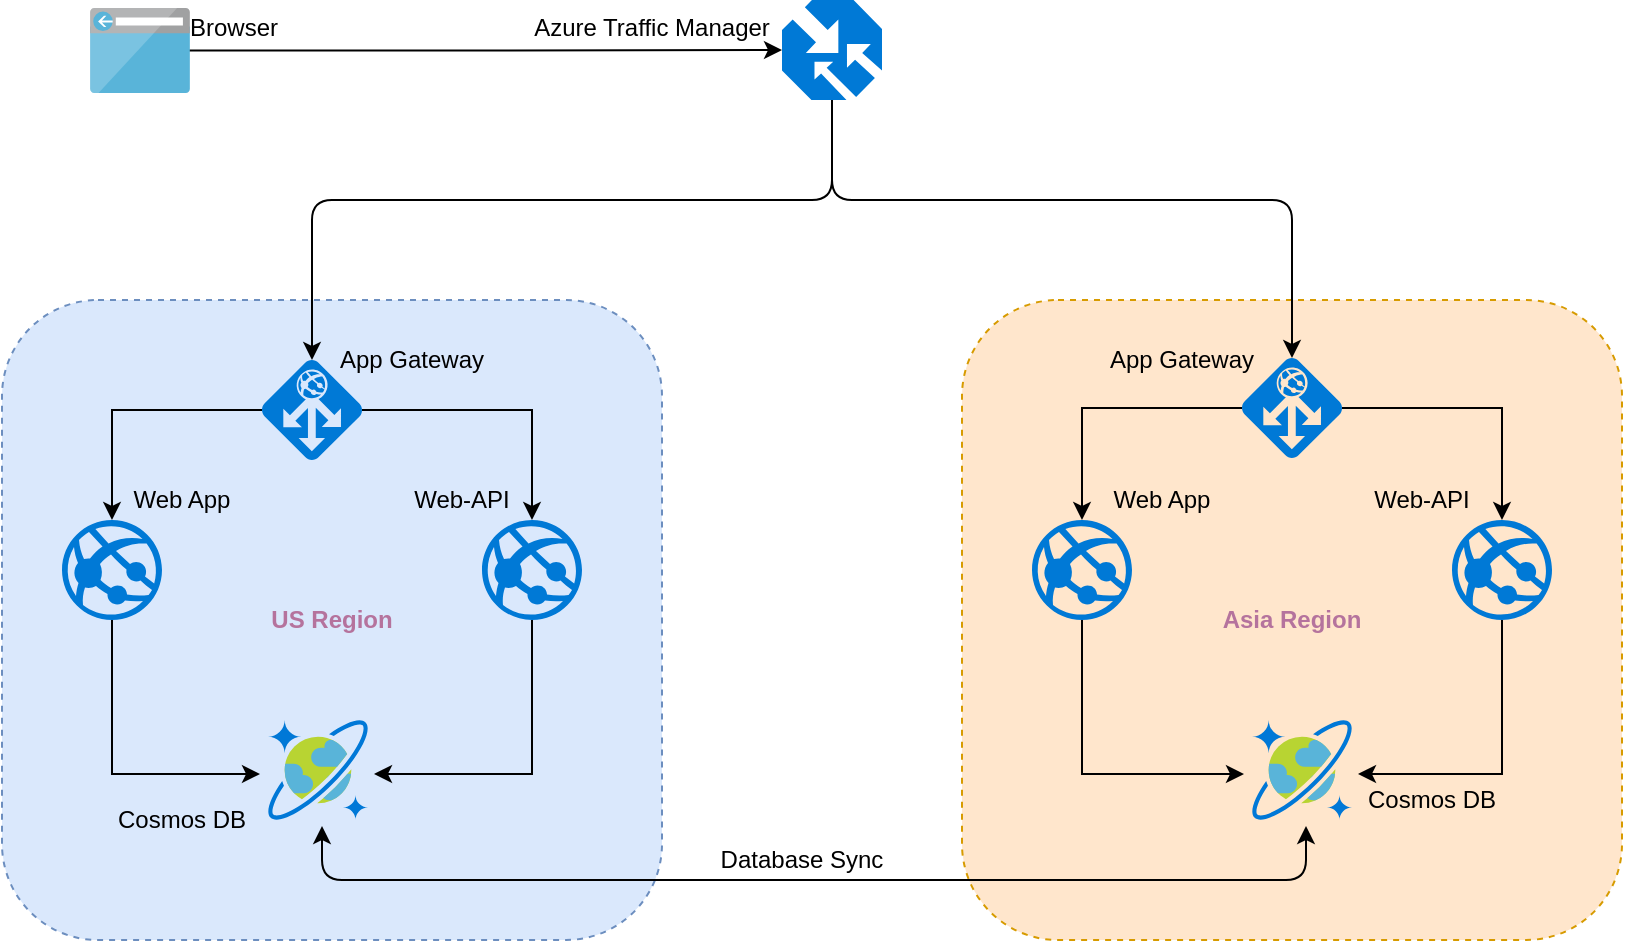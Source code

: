 <mxfile version="10.6.7" type="device"><diagram id="FJjtomE_6IXGgymiJ4q6" name="Page-1"><mxGraphModel dx="840" dy="484" grid="1" gridSize="10" guides="1" tooltips="1" connect="1" arrows="1" fold="1" page="1" pageScale="1" pageWidth="850" pageHeight="1100" math="0" shadow="0"><root><mxCell id="0"/><mxCell id="1" parent="0"/><mxCell id="yOwVi8PeZj1mh8xLCNs6-56" value="&lt;b&gt;&lt;font color=&quot;#b5739d&quot;&gt;Asia Region&lt;/font&gt;&lt;/b&gt;" style="rounded=1;whiteSpace=wrap;html=1;dashed=1;fillColor=#ffe6cc;strokeColor=#d79b00;" vertex="1" parent="1"><mxGeometry x="530" y="210" width="330" height="320" as="geometry"/></mxCell><mxCell id="yOwVi8PeZj1mh8xLCNs6-55" value="&lt;font color=&quot;#b5739d&quot;&gt;&lt;b&gt;US Region&lt;/b&gt;&lt;/font&gt;" style="rounded=1;whiteSpace=wrap;html=1;fillColor=#dae8fc;strokeColor=#6c8ebf;dashed=1;" vertex="1" parent="1"><mxGeometry x="50" y="210" width="330" height="320" as="geometry"/></mxCell><mxCell id="yOwVi8PeZj1mh8xLCNs6-8" value="" style="edgeStyle=orthogonalEdgeStyle;rounded=0;orthogonalLoop=1;jettySize=auto;html=1;entryX=0;entryY=0.5;entryDx=0;entryDy=0;entryPerimeter=0;" edge="1" parent="1" source="yOwVi8PeZj1mh8xLCNs6-6" target="yOwVi8PeZj1mh8xLCNs6-9"><mxGeometry relative="1" as="geometry"><mxPoint x="175" y="91.25" as="targetPoint"/></mxGeometry></mxCell><mxCell id="yOwVi8PeZj1mh8xLCNs6-6" value="" style="aspect=fixed;html=1;perimeter=none;align=center;shadow=0;dashed=0;image;fontSize=12;image=img/lib/mscae/Browser.svg;" vertex="1" parent="1"><mxGeometry x="94" y="64" width="50" height="42.5" as="geometry"/></mxCell><mxCell id="yOwVi8PeZj1mh8xLCNs6-9" value="" style="shadow=0;dashed=0;html=1;strokeColor=none;fillColor=#0079D6;labelPosition=center;verticalLabelPosition=bottom;verticalAlign=top;align=center;shape=mxgraph.azure.traffic_manager;pointerEvents=1;" vertex="1" parent="1"><mxGeometry x="440" y="60" width="50" height="50" as="geometry"/></mxCell><mxCell id="yOwVi8PeZj1mh8xLCNs6-17" value="" style="edgeStyle=orthogonalEdgeStyle;rounded=0;orthogonalLoop=1;jettySize=auto;html=1;entryX=0.5;entryY=0;entryDx=0;entryDy=0;entryPerimeter=0;" edge="1" parent="1" source="yOwVi8PeZj1mh8xLCNs6-12" target="yOwVi8PeZj1mh8xLCNs6-20"><mxGeometry relative="1" as="geometry"><mxPoint x="100" y="265" as="targetPoint"/></mxGeometry></mxCell><mxCell id="yOwVi8PeZj1mh8xLCNs6-19" value="" style="edgeStyle=orthogonalEdgeStyle;rounded=0;orthogonalLoop=1;jettySize=auto;html=1;entryX=0.5;entryY=0;entryDx=0;entryDy=0;entryPerimeter=0;" edge="1" parent="1" source="yOwVi8PeZj1mh8xLCNs6-12" target="yOwVi8PeZj1mh8xLCNs6-21"><mxGeometry relative="1" as="geometry"><mxPoint x="310" y="265" as="targetPoint"/></mxGeometry></mxCell><mxCell id="yOwVi8PeZj1mh8xLCNs6-12" value="" style="shadow=0;dashed=0;html=1;strokeColor=none;labelPosition=center;verticalLabelPosition=bottom;verticalAlign=top;align=center;shape=mxgraph.mscae.cloud.application_gateway;fillColor=#0079D6;pointerEvents=1;" vertex="1" parent="1"><mxGeometry x="180" y="240" width="50" height="50" as="geometry"/></mxCell><mxCell id="yOwVi8PeZj1mh8xLCNs6-25" value="" style="edgeStyle=orthogonalEdgeStyle;rounded=0;orthogonalLoop=1;jettySize=auto;html=1;entryX=0.5;entryY=0;entryDx=0;entryDy=0;entryPerimeter=0;" edge="1" parent="1" source="yOwVi8PeZj1mh8xLCNs6-13" target="yOwVi8PeZj1mh8xLCNs6-22"><mxGeometry relative="1" as="geometry"><mxPoint x="590" y="264" as="targetPoint"/></mxGeometry></mxCell><mxCell id="yOwVi8PeZj1mh8xLCNs6-27" value="" style="edgeStyle=orthogonalEdgeStyle;rounded=0;orthogonalLoop=1;jettySize=auto;html=1;entryX=0.5;entryY=0;entryDx=0;entryDy=0;entryPerimeter=0;" edge="1" parent="1" source="yOwVi8PeZj1mh8xLCNs6-13" target="yOwVi8PeZj1mh8xLCNs6-23"><mxGeometry relative="1" as="geometry"><mxPoint x="800" y="264" as="targetPoint"/></mxGeometry></mxCell><mxCell id="yOwVi8PeZj1mh8xLCNs6-13" value="" style="shadow=0;dashed=0;html=1;strokeColor=none;labelPosition=center;verticalLabelPosition=bottom;verticalAlign=top;align=center;shape=mxgraph.mscae.cloud.application_gateway;fillColor=#0079D6;pointerEvents=1;" vertex="1" parent="1"><mxGeometry x="670" y="239" width="50" height="50" as="geometry"/></mxCell><mxCell id="yOwVi8PeZj1mh8xLCNs6-14" value="" style="endArrow=classic;html=1;entryX=0.5;entryY=0;entryDx=0;entryDy=0;entryPerimeter=0;exitX=0.5;exitY=1;exitDx=0;exitDy=0;exitPerimeter=0;" edge="1" parent="1" source="yOwVi8PeZj1mh8xLCNs6-9" target="yOwVi8PeZj1mh8xLCNs6-13"><mxGeometry width="50" height="50" relative="1" as="geometry"><mxPoint x="20" y="360" as="sourcePoint"/><mxPoint x="70" y="310" as="targetPoint"/><Array as="points"><mxPoint x="465" y="160"/><mxPoint x="695" y="160"/></Array></mxGeometry></mxCell><mxCell id="yOwVi8PeZj1mh8xLCNs6-15" value="" style="endArrow=classic;html=1;entryX=0.5;entryY=0;entryDx=0;entryDy=0;entryPerimeter=0;exitX=0.5;exitY=1;exitDx=0;exitDy=0;exitPerimeter=0;" edge="1" parent="1" source="yOwVi8PeZj1mh8xLCNs6-9" target="yOwVi8PeZj1mh8xLCNs6-12"><mxGeometry width="50" height="50" relative="1" as="geometry"><mxPoint x="20" y="360" as="sourcePoint"/><mxPoint x="70" y="310" as="targetPoint"/><Array as="points"><mxPoint x="465" y="160"/><mxPoint x="205" y="160"/></Array></mxGeometry></mxCell><mxCell id="yOwVi8PeZj1mh8xLCNs6-30" value="" style="edgeStyle=orthogonalEdgeStyle;rounded=0;orthogonalLoop=1;jettySize=auto;html=1;entryX=-0.08;entryY=0.54;entryDx=0;entryDy=0;entryPerimeter=0;" edge="1" parent="1" source="yOwVi8PeZj1mh8xLCNs6-20" target="yOwVi8PeZj1mh8xLCNs6-28"><mxGeometry relative="1" as="geometry"><mxPoint x="105" y="450" as="targetPoint"/><Array as="points"><mxPoint x="105" y="447"/></Array></mxGeometry></mxCell><mxCell id="yOwVi8PeZj1mh8xLCNs6-20" value="" style="shadow=0;dashed=0;html=1;strokeColor=none;fillColor=#0079D6;labelPosition=center;verticalLabelPosition=bottom;verticalAlign=top;align=center;shape=mxgraph.azure.azure_website;pointerEvents=1;" vertex="1" parent="1"><mxGeometry x="80" y="320" width="50" height="50" as="geometry"/></mxCell><mxCell id="yOwVi8PeZj1mh8xLCNs6-32" value="" style="edgeStyle=orthogonalEdgeStyle;rounded=0;orthogonalLoop=1;jettySize=auto;html=1;entryX=1.06;entryY=0.54;entryDx=0;entryDy=0;entryPerimeter=0;" edge="1" parent="1" source="yOwVi8PeZj1mh8xLCNs6-21" target="yOwVi8PeZj1mh8xLCNs6-28"><mxGeometry relative="1" as="geometry"><mxPoint x="270" y="470" as="targetPoint"/><Array as="points"><mxPoint x="315" y="447"/></Array></mxGeometry></mxCell><mxCell id="yOwVi8PeZj1mh8xLCNs6-21" value="" style="shadow=0;dashed=0;html=1;strokeColor=none;fillColor=#0079D6;labelPosition=center;verticalLabelPosition=bottom;verticalAlign=top;align=center;shape=mxgraph.azure.azure_website;pointerEvents=1;" vertex="1" parent="1"><mxGeometry x="290" y="320" width="50" height="50" as="geometry"/></mxCell><mxCell id="yOwVi8PeZj1mh8xLCNs6-22" value="" style="shadow=0;dashed=0;html=1;strokeColor=none;fillColor=#0079D6;labelPosition=center;verticalLabelPosition=bottom;verticalAlign=top;align=center;shape=mxgraph.azure.azure_website;pointerEvents=1;" vertex="1" parent="1"><mxGeometry x="565" y="320" width="50" height="50" as="geometry"/></mxCell><mxCell id="yOwVi8PeZj1mh8xLCNs6-23" value="" style="shadow=0;dashed=0;html=1;strokeColor=none;fillColor=#0079D6;labelPosition=center;verticalLabelPosition=bottom;verticalAlign=top;align=center;shape=mxgraph.azure.azure_website;pointerEvents=1;" vertex="1" parent="1"><mxGeometry x="775" y="320" width="50" height="50" as="geometry"/></mxCell><mxCell id="yOwVi8PeZj1mh8xLCNs6-28" value="" style="aspect=fixed;html=1;perimeter=none;align=center;shadow=0;dashed=0;image;fontSize=12;image=img/lib/mscae/CosmosDB.svg;" vertex="1" parent="1"><mxGeometry x="183" y="420" width="50" height="50" as="geometry"/></mxCell><mxCell id="yOwVi8PeZj1mh8xLCNs6-34" value="" style="edgeStyle=orthogonalEdgeStyle;rounded=0;orthogonalLoop=1;jettySize=auto;html=1;entryX=-0.08;entryY=0.54;entryDx=0;entryDy=0;entryPerimeter=0;" edge="1" parent="1" target="yOwVi8PeZj1mh8xLCNs6-36"><mxGeometry relative="1" as="geometry"><mxPoint x="590" y="370" as="sourcePoint"/><mxPoint x="590" y="450" as="targetPoint"/><Array as="points"><mxPoint x="590" y="447"/></Array></mxGeometry></mxCell><mxCell id="yOwVi8PeZj1mh8xLCNs6-35" value="" style="edgeStyle=orthogonalEdgeStyle;rounded=0;orthogonalLoop=1;jettySize=auto;html=1;entryX=1.06;entryY=0.54;entryDx=0;entryDy=0;entryPerimeter=0;" edge="1" parent="1" target="yOwVi8PeZj1mh8xLCNs6-36"><mxGeometry relative="1" as="geometry"><mxPoint x="800" y="370" as="sourcePoint"/><mxPoint x="755" y="470" as="targetPoint"/><Array as="points"><mxPoint x="800" y="447"/></Array></mxGeometry></mxCell><mxCell id="yOwVi8PeZj1mh8xLCNs6-36" value="" style="aspect=fixed;html=1;perimeter=none;align=center;shadow=0;dashed=0;image;fontSize=12;image=img/lib/mscae/CosmosDB.svg;" vertex="1" parent="1"><mxGeometry x="675" y="420" width="50" height="50" as="geometry"/></mxCell><mxCell id="yOwVi8PeZj1mh8xLCNs6-39" value="" style="endArrow=classic;startArrow=classic;html=1;entryX=0.54;entryY=1.06;entryDx=0;entryDy=0;entryPerimeter=0;" edge="1" parent="1" target="yOwVi8PeZj1mh8xLCNs6-36"><mxGeometry width="50" height="50" relative="1" as="geometry"><mxPoint x="210" y="473" as="sourcePoint"/><mxPoint x="700" y="500" as="targetPoint"/><Array as="points"><mxPoint x="210" y="500"/><mxPoint x="702" y="500"/></Array></mxGeometry></mxCell><mxCell id="yOwVi8PeZj1mh8xLCNs6-40" value="Database Sync" style="text;html=1;strokeColor=none;fillColor=none;align=center;verticalAlign=middle;whiteSpace=wrap;rounded=0;" vertex="1" parent="1"><mxGeometry x="390" y="480" width="120" height="20" as="geometry"/></mxCell><mxCell id="yOwVi8PeZj1mh8xLCNs6-41" value="Web-API" style="text;html=1;strokeColor=none;fillColor=none;align=center;verticalAlign=middle;whiteSpace=wrap;rounded=0;" vertex="1" parent="1"><mxGeometry x="250" y="300" width="60" height="20" as="geometry"/></mxCell><mxCell id="yOwVi8PeZj1mh8xLCNs6-42" value="Web-API" style="text;html=1;strokeColor=none;fillColor=none;align=center;verticalAlign=middle;whiteSpace=wrap;rounded=0;" vertex="1" parent="1"><mxGeometry x="730" y="300" width="60" height="20" as="geometry"/></mxCell><mxCell id="yOwVi8PeZj1mh8xLCNs6-43" value="Web App" style="text;html=1;strokeColor=none;fillColor=none;align=center;verticalAlign=middle;whiteSpace=wrap;rounded=0;" vertex="1" parent="1"><mxGeometry x="110" y="300" width="60" height="20" as="geometry"/></mxCell><mxCell id="yOwVi8PeZj1mh8xLCNs6-44" value="Web App" style="text;html=1;strokeColor=none;fillColor=none;align=center;verticalAlign=middle;whiteSpace=wrap;rounded=0;" vertex="1" parent="1"><mxGeometry x="600" y="300" width="60" height="20" as="geometry"/></mxCell><mxCell id="yOwVi8PeZj1mh8xLCNs6-45" value="App Gateway" style="text;html=1;strokeColor=none;fillColor=none;align=center;verticalAlign=middle;whiteSpace=wrap;rounded=0;" vertex="1" parent="1"><mxGeometry x="215" y="230" width="80" height="20" as="geometry"/></mxCell><mxCell id="yOwVi8PeZj1mh8xLCNs6-46" value="App Gateway" style="text;html=1;strokeColor=none;fillColor=none;align=center;verticalAlign=middle;whiteSpace=wrap;rounded=0;" vertex="1" parent="1"><mxGeometry x="600" y="230" width="80" height="20" as="geometry"/></mxCell><mxCell id="yOwVi8PeZj1mh8xLCNs6-47" value="Azure Traffic Manager" style="text;html=1;strokeColor=none;fillColor=none;align=center;verticalAlign=middle;whiteSpace=wrap;rounded=0;" vertex="1" parent="1"><mxGeometry x="310" y="64" width="130" height="20" as="geometry"/></mxCell><mxCell id="yOwVi8PeZj1mh8xLCNs6-52" value="Browser" style="text;html=1;strokeColor=none;fillColor=none;align=center;verticalAlign=middle;whiteSpace=wrap;rounded=0;" vertex="1" parent="1"><mxGeometry x="146" y="64" width="40" height="20" as="geometry"/></mxCell><mxCell id="yOwVi8PeZj1mh8xLCNs6-53" value="Cosmos DB" style="text;html=1;strokeColor=none;fillColor=none;align=center;verticalAlign=middle;whiteSpace=wrap;rounded=0;" vertex="1" parent="1"><mxGeometry x="100" y="460" width="80" height="20" as="geometry"/></mxCell><mxCell id="yOwVi8PeZj1mh8xLCNs6-54" value="Cosmos DB" style="text;html=1;strokeColor=none;fillColor=none;align=center;verticalAlign=middle;whiteSpace=wrap;rounded=0;" vertex="1" parent="1"><mxGeometry x="725" y="450" width="80" height="20" as="geometry"/></mxCell></root></mxGraphModel></diagram></mxfile>